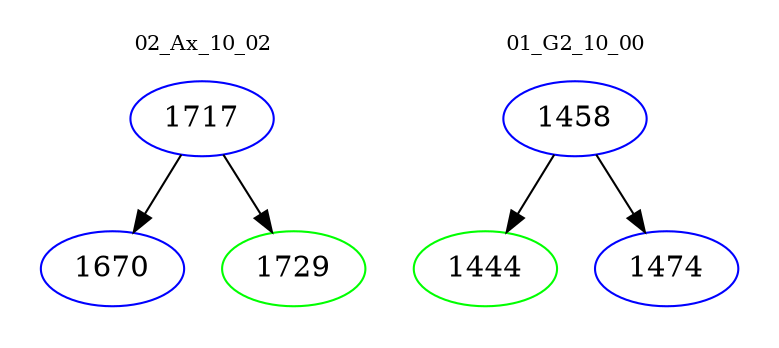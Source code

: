 digraph{
subgraph cluster_0 {
color = white
label = "02_Ax_10_02";
fontsize=10;
T0_1717 [label="1717", color="blue"]
T0_1717 -> T0_1670 [color="black"]
T0_1670 [label="1670", color="blue"]
T0_1717 -> T0_1729 [color="black"]
T0_1729 [label="1729", color="green"]
}
subgraph cluster_1 {
color = white
label = "01_G2_10_00";
fontsize=10;
T1_1458 [label="1458", color="blue"]
T1_1458 -> T1_1444 [color="black"]
T1_1444 [label="1444", color="green"]
T1_1458 -> T1_1474 [color="black"]
T1_1474 [label="1474", color="blue"]
}
}
